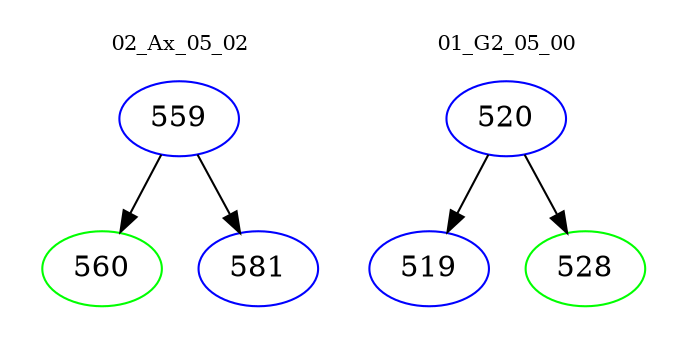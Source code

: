 digraph{
subgraph cluster_0 {
color = white
label = "02_Ax_05_02";
fontsize=10;
T0_559 [label="559", color="blue"]
T0_559 -> T0_560 [color="black"]
T0_560 [label="560", color="green"]
T0_559 -> T0_581 [color="black"]
T0_581 [label="581", color="blue"]
}
subgraph cluster_1 {
color = white
label = "01_G2_05_00";
fontsize=10;
T1_520 [label="520", color="blue"]
T1_520 -> T1_519 [color="black"]
T1_519 [label="519", color="blue"]
T1_520 -> T1_528 [color="black"]
T1_528 [label="528", color="green"]
}
}
